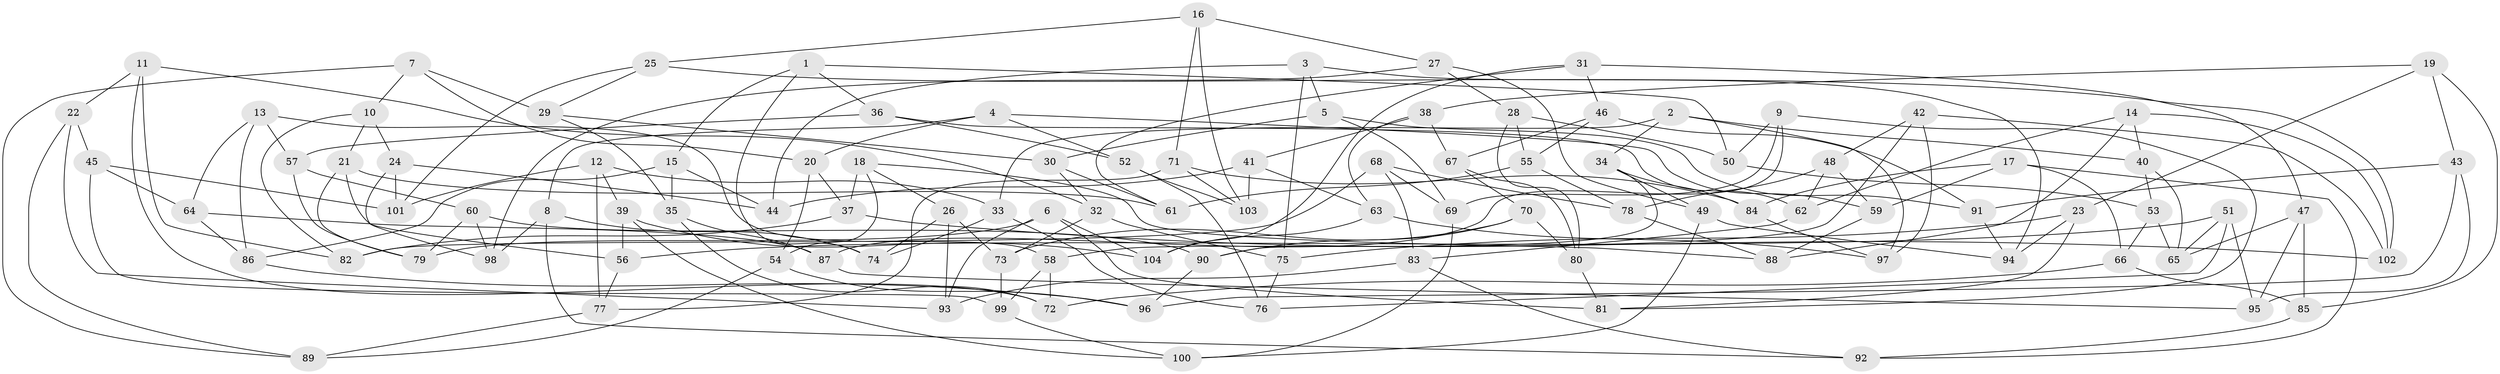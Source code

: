 // coarse degree distribution, {4: 0.8356164383561644, 10: 0.0547945205479452, 11: 0.0273972602739726, 9: 0.0273972602739726, 3: 0.0547945205479452}
// Generated by graph-tools (version 1.1) at 2025/53/03/04/25 22:53:40]
// undirected, 104 vertices, 208 edges
graph export_dot {
  node [color=gray90,style=filled];
  1;
  2;
  3;
  4;
  5;
  6;
  7;
  8;
  9;
  10;
  11;
  12;
  13;
  14;
  15;
  16;
  17;
  18;
  19;
  20;
  21;
  22;
  23;
  24;
  25;
  26;
  27;
  28;
  29;
  30;
  31;
  32;
  33;
  34;
  35;
  36;
  37;
  38;
  39;
  40;
  41;
  42;
  43;
  44;
  45;
  46;
  47;
  48;
  49;
  50;
  51;
  52;
  53;
  54;
  55;
  56;
  57;
  58;
  59;
  60;
  61;
  62;
  63;
  64;
  65;
  66;
  67;
  68;
  69;
  70;
  71;
  72;
  73;
  74;
  75;
  76;
  77;
  78;
  79;
  80;
  81;
  82;
  83;
  84;
  85;
  86;
  87;
  88;
  89;
  90;
  91;
  92;
  93;
  94;
  95;
  96;
  97;
  98;
  99;
  100;
  101;
  102;
  103;
  104;
  1 -- 74;
  1 -- 15;
  1 -- 50;
  1 -- 36;
  2 -- 34;
  2 -- 97;
  2 -- 40;
  2 -- 33;
  3 -- 94;
  3 -- 44;
  3 -- 5;
  3 -- 75;
  4 -- 52;
  4 -- 59;
  4 -- 8;
  4 -- 20;
  5 -- 69;
  5 -- 30;
  5 -- 91;
  6 -- 81;
  6 -- 79;
  6 -- 93;
  6 -- 104;
  7 -- 20;
  7 -- 10;
  7 -- 29;
  7 -- 89;
  8 -- 92;
  8 -- 98;
  8 -- 74;
  9 -- 81;
  9 -- 69;
  9 -- 50;
  9 -- 87;
  10 -- 82;
  10 -- 24;
  10 -- 21;
  11 -- 72;
  11 -- 82;
  11 -- 32;
  11 -- 22;
  12 -- 77;
  12 -- 101;
  12 -- 39;
  12 -- 33;
  13 -- 64;
  13 -- 57;
  13 -- 58;
  13 -- 86;
  14 -- 102;
  14 -- 62;
  14 -- 40;
  14 -- 88;
  15 -- 86;
  15 -- 44;
  15 -- 35;
  16 -- 71;
  16 -- 27;
  16 -- 103;
  16 -- 25;
  17 -- 66;
  17 -- 84;
  17 -- 92;
  17 -- 59;
  18 -- 88;
  18 -- 26;
  18 -- 54;
  18 -- 37;
  19 -- 23;
  19 -- 85;
  19 -- 43;
  19 -- 38;
  20 -- 37;
  20 -- 54;
  21 -- 61;
  21 -- 56;
  21 -- 79;
  22 -- 93;
  22 -- 89;
  22 -- 45;
  23 -- 94;
  23 -- 75;
  23 -- 81;
  24 -- 101;
  24 -- 44;
  24 -- 98;
  25 -- 29;
  25 -- 102;
  25 -- 101;
  26 -- 74;
  26 -- 73;
  26 -- 93;
  27 -- 49;
  27 -- 28;
  27 -- 98;
  28 -- 80;
  28 -- 55;
  28 -- 50;
  29 -- 35;
  29 -- 30;
  30 -- 32;
  30 -- 61;
  31 -- 47;
  31 -- 61;
  31 -- 104;
  31 -- 46;
  32 -- 73;
  32 -- 75;
  33 -- 74;
  33 -- 76;
  34 -- 90;
  34 -- 49;
  34 -- 84;
  35 -- 72;
  35 -- 87;
  36 -- 52;
  36 -- 62;
  36 -- 57;
  37 -- 82;
  37 -- 102;
  38 -- 41;
  38 -- 63;
  38 -- 67;
  39 -- 56;
  39 -- 100;
  39 -- 104;
  40 -- 53;
  40 -- 65;
  41 -- 103;
  41 -- 63;
  41 -- 44;
  42 -- 58;
  42 -- 48;
  42 -- 97;
  42 -- 102;
  43 -- 95;
  43 -- 91;
  43 -- 96;
  45 -- 101;
  45 -- 64;
  45 -- 99;
  46 -- 91;
  46 -- 67;
  46 -- 55;
  47 -- 65;
  47 -- 95;
  47 -- 85;
  48 -- 59;
  48 -- 62;
  48 -- 78;
  49 -- 94;
  49 -- 100;
  50 -- 53;
  51 -- 56;
  51 -- 95;
  51 -- 65;
  51 -- 76;
  52 -- 76;
  52 -- 103;
  53 -- 65;
  53 -- 66;
  54 -- 89;
  54 -- 96;
  55 -- 61;
  55 -- 78;
  56 -- 77;
  57 -- 79;
  57 -- 60;
  58 -- 72;
  58 -- 99;
  59 -- 88;
  60 -- 98;
  60 -- 79;
  60 -- 90;
  62 -- 83;
  63 -- 97;
  63 -- 104;
  64 -- 87;
  64 -- 86;
  66 -- 72;
  66 -- 85;
  67 -- 80;
  67 -- 70;
  68 -- 78;
  68 -- 83;
  68 -- 69;
  68 -- 82;
  69 -- 100;
  70 -- 73;
  70 -- 80;
  70 -- 90;
  71 -- 84;
  71 -- 103;
  71 -- 77;
  73 -- 99;
  75 -- 76;
  77 -- 89;
  78 -- 88;
  80 -- 81;
  83 -- 92;
  83 -- 93;
  84 -- 97;
  85 -- 92;
  86 -- 96;
  87 -- 95;
  90 -- 96;
  91 -- 94;
  99 -- 100;
}

